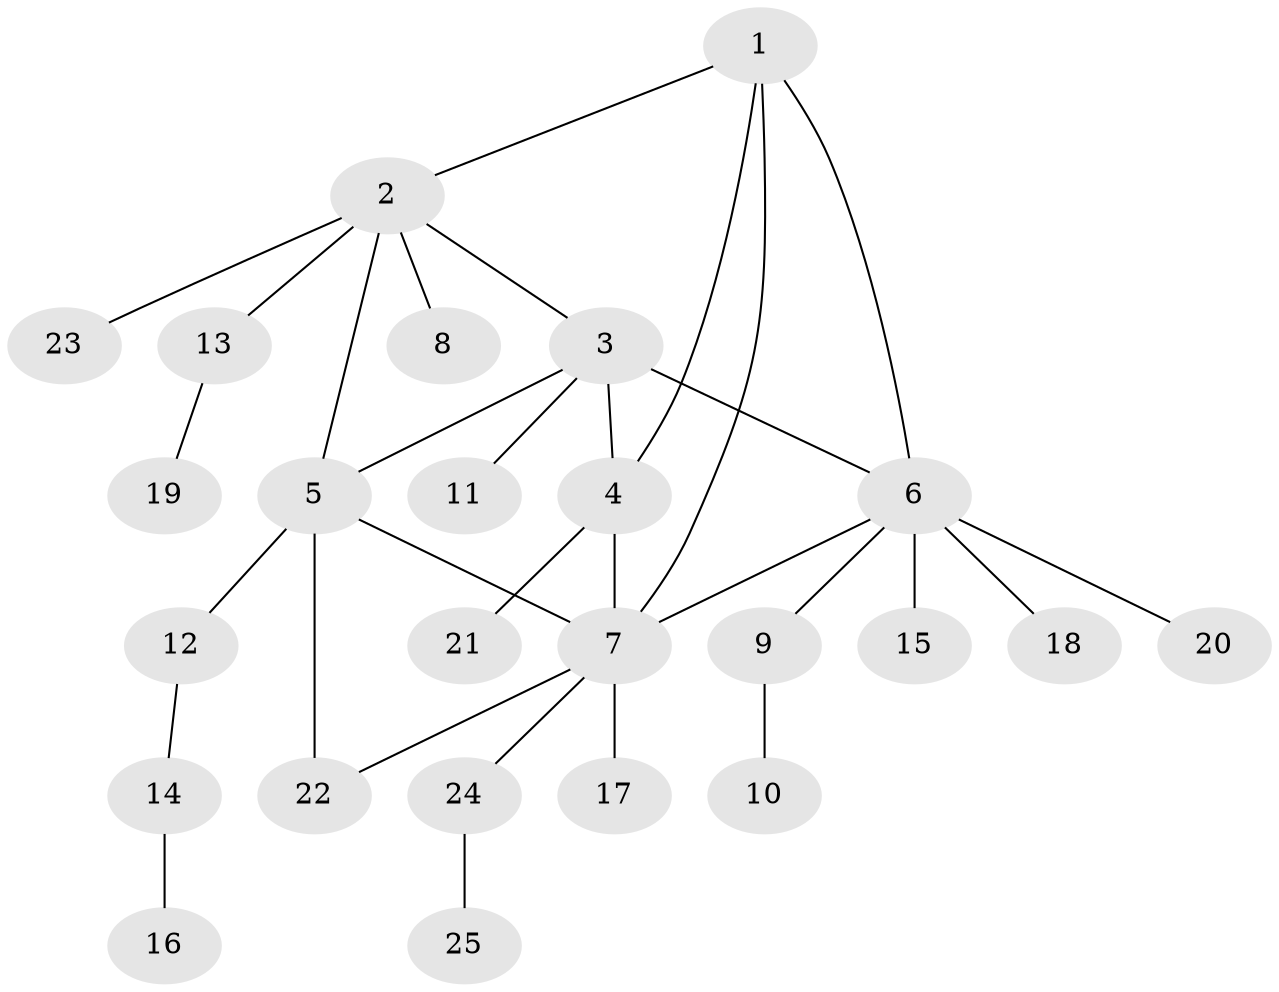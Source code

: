 // original degree distribution, {4: 0.04, 7: 0.02, 2: 0.18, 10: 0.04, 9: 0.02, 3: 0.14, 8: 0.02, 1: 0.54}
// Generated by graph-tools (version 1.1) at 2025/37/03/09/25 02:37:27]
// undirected, 25 vertices, 31 edges
graph export_dot {
graph [start="1"]
  node [color=gray90,style=filled];
  1;
  2;
  3;
  4;
  5;
  6;
  7;
  8;
  9;
  10;
  11;
  12;
  13;
  14;
  15;
  16;
  17;
  18;
  19;
  20;
  21;
  22;
  23;
  24;
  25;
  1 -- 2 [weight=1.0];
  1 -- 4 [weight=1.0];
  1 -- 6 [weight=1.0];
  1 -- 7 [weight=1.0];
  2 -- 3 [weight=1.0];
  2 -- 5 [weight=1.0];
  2 -- 8 [weight=1.0];
  2 -- 13 [weight=1.0];
  2 -- 23 [weight=1.0];
  3 -- 4 [weight=6.0];
  3 -- 5 [weight=1.0];
  3 -- 6 [weight=1.0];
  3 -- 11 [weight=1.0];
  4 -- 7 [weight=1.0];
  4 -- 21 [weight=1.0];
  5 -- 7 [weight=2.0];
  5 -- 12 [weight=1.0];
  5 -- 22 [weight=3.0];
  6 -- 7 [weight=1.0];
  6 -- 9 [weight=1.0];
  6 -- 15 [weight=1.0];
  6 -- 18 [weight=1.0];
  6 -- 20 [weight=1.0];
  7 -- 17 [weight=2.0];
  7 -- 22 [weight=1.0];
  7 -- 24 [weight=1.0];
  9 -- 10 [weight=2.0];
  12 -- 14 [weight=1.0];
  13 -- 19 [weight=1.0];
  14 -- 16 [weight=1.0];
  24 -- 25 [weight=1.0];
}
